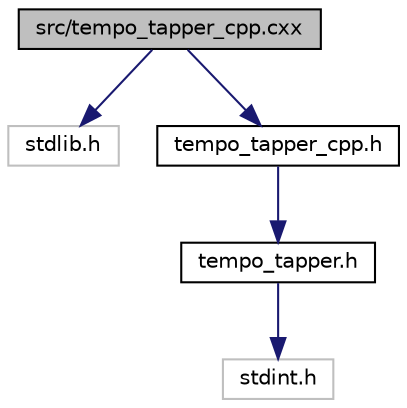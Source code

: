 digraph "src/tempo_tapper_cpp.cxx"
{
 // LATEX_PDF_SIZE
  edge [fontname="Helvetica",fontsize="10",labelfontname="Helvetica",labelfontsize="10"];
  node [fontname="Helvetica",fontsize="10",shape=record];
  Node1 [label="src/tempo_tapper_cpp.cxx",height=0.2,width=0.4,color="black", fillcolor="grey75", style="filled", fontcolor="black",tooltip="Defines methods for the C++ tempo tapper wrapper."];
  Node1 -> Node2 [color="midnightblue",fontsize="10",style="solid",fontname="Helvetica"];
  Node2 [label="stdlib.h",height=0.2,width=0.4,color="grey75", fillcolor="white", style="filled",tooltip=" "];
  Node1 -> Node3 [color="midnightblue",fontsize="10",style="solid",fontname="Helvetica"];
  Node3 [label="tempo_tapper_cpp.h",height=0.2,width=0.4,color="black", fillcolor="white", style="filled",URL="$tempo__tapper__cpp_8h.html",tooltip="C++ wrapper for the tempo tapper library."];
  Node3 -> Node4 [color="midnightblue",fontsize="10",style="solid",fontname="Helvetica"];
  Node4 [label="tempo_tapper.h",height=0.2,width=0.4,color="black", fillcolor="white", style="filled",URL="$tempo__tapper_8h.html",tooltip="Provides all necessary strucs and functions to implement a tempo tapper."];
  Node4 -> Node5 [color="midnightblue",fontsize="10",style="solid",fontname="Helvetica"];
  Node5 [label="stdint.h",height=0.2,width=0.4,color="grey75", fillcolor="white", style="filled",tooltip=" "];
}
